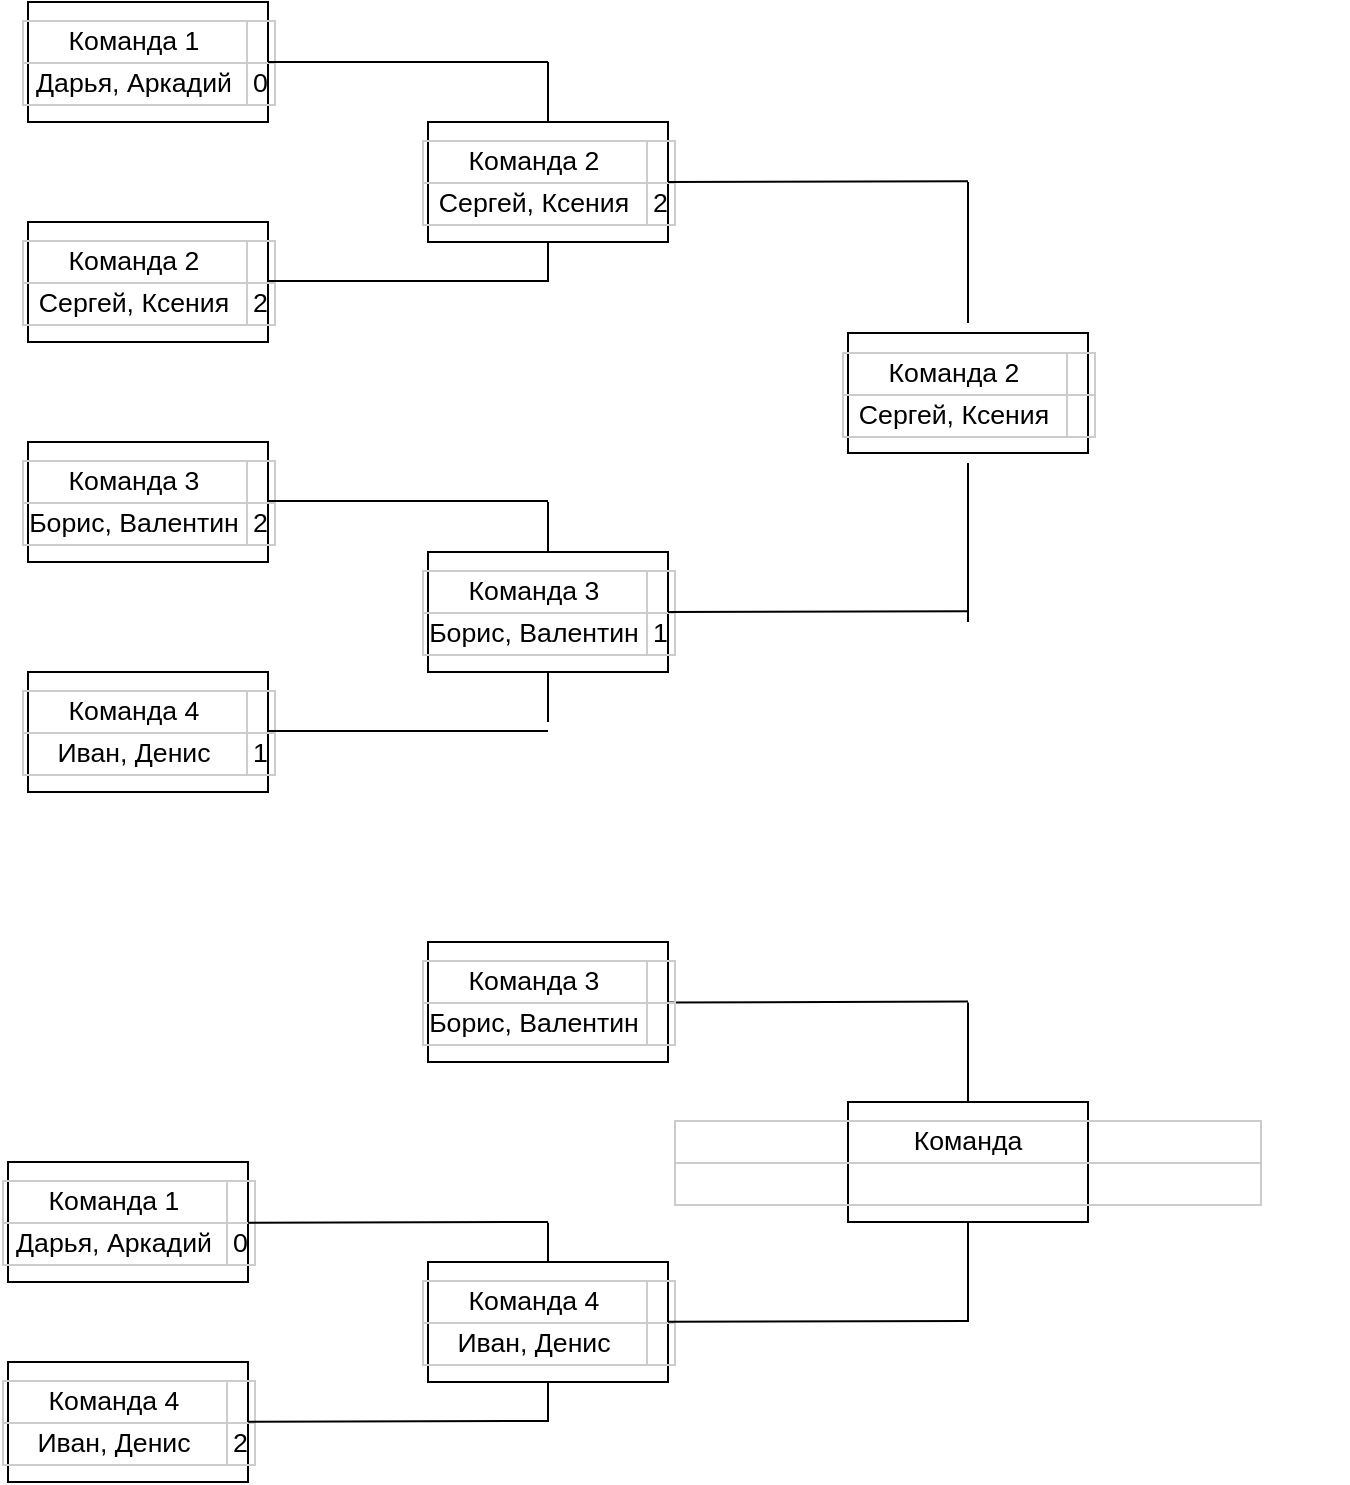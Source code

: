 <mxfile version="20.6.0" type="github">
  <diagram id="Yr7s-QWioUc8-iMmHpMV" name="Страница 1">
    <mxGraphModel dx="1673" dy="848" grid="1" gridSize="10" guides="1" tooltips="1" connect="1" arrows="1" fold="1" page="1" pageScale="1" pageWidth="827" pageHeight="1169" math="0" shadow="0">
      <root>
        <mxCell id="0" />
        <mxCell id="1" parent="0" />
        <mxCell id="2BTD2QdhYIqXiYjfE8cA-1" value="&lt;table style=&quot;table-layout:fixed;font-size:10pt;font-family:Arial;width:0px;border-collapse:collapse;border:none&quot; dir=&quot;ltr&quot; cellspacing=&quot;0&quot; cellpadding=&quot;0&quot; border=&quot;1&quot;&gt;&lt;colgroup&gt;&lt;col width=&quot;112&quot;&gt;&lt;col width=&quot;14&quot;&gt;&lt;/colgroup&gt;&lt;tbody&gt;&lt;tr style=&quot;height:21px;&quot;&gt;&lt;td data-sheets-value=&quot;{&amp;quot;1&amp;quot;:2,&amp;quot;2&amp;quot;:&amp;quot;Команда 1&amp;quot;}&quot; style=&quot;overflow:hidden;padding:2px 3px 2px 3px;vertical-align:bottom;&quot;&gt;Команда 1&lt;/td&gt;&lt;td style=&quot;overflow:hidden;padding:2px 3px 2px 3px;vertical-align:bottom;&quot;&gt;&lt;br&gt;&lt;/td&gt;&lt;/tr&gt;&lt;tr style=&quot;height:21px;&quot;&gt;&lt;td data-sheets-value=&quot;{&amp;quot;1&amp;quot;:2,&amp;quot;2&amp;quot;:&amp;quot;Дарья, Аркадий&amp;quot;}&quot; style=&quot;overflow:hidden;padding:2px 3px 2px 3px;vertical-align:bottom;&quot;&gt;Дарья, Аркадий&lt;/td&gt;&lt;td data-sheets-value=&quot;{&amp;quot;1&amp;quot;:3,&amp;quot;3&amp;quot;:0}&quot; style=&quot;overflow:hidden;padding:2px 3px 2px 3px;vertical-align:bottom;text-align:right;&quot;&gt;0&lt;/td&gt;&lt;/tr&gt;&lt;/tbody&gt;&lt;/table&gt;" style="rounded=0;whiteSpace=wrap;html=1;" parent="1" vertex="1">
          <mxGeometry x="230" y="250" width="120" height="60" as="geometry" />
        </mxCell>
        <mxCell id="2BTD2QdhYIqXiYjfE8cA-2" value="&lt;table style=&quot;table-layout:fixed;font-size:10pt;font-family:Arial;width:0px;border-collapse:collapse;border:none&quot; dir=&quot;ltr&quot; cellspacing=&quot;0&quot; cellpadding=&quot;0&quot; border=&quot;1&quot;&gt;&lt;colgroup&gt;&lt;col width=&quot;112&quot;&gt;&lt;col width=&quot;14&quot;&gt;&lt;/colgroup&gt;&lt;tbody&gt;&lt;tr style=&quot;height:21px;&quot;&gt;&lt;td data-sheets-value=&quot;{&amp;quot;1&amp;quot;:2,&amp;quot;2&amp;quot;:&amp;quot;Команда 2&amp;quot;}&quot; style=&quot;overflow:hidden;padding:2px 3px 2px 3px;vertical-align:bottom;&quot;&gt;Команда 2&lt;/td&gt;&lt;td style=&quot;overflow:hidden;padding:2px 3px 2px 3px;vertical-align:bottom;&quot;&gt;&lt;br&gt;&lt;/td&gt;&lt;/tr&gt;&lt;tr style=&quot;height:21px;&quot;&gt;&lt;td data-sheets-value=&quot;{&amp;quot;1&amp;quot;:2,&amp;quot;2&amp;quot;:&amp;quot;Сергей, Ксения&amp;quot;}&quot; style=&quot;overflow:hidden;padding:2px 3px 2px 3px;vertical-align:bottom;&quot;&gt;Сергей, Ксения&lt;/td&gt;&lt;td data-sheets-value=&quot;{&amp;quot;1&amp;quot;:3,&amp;quot;3&amp;quot;:2}&quot; style=&quot;overflow:hidden;padding:2px 3px 2px 3px;vertical-align:bottom;text-align:right;&quot;&gt;2&lt;/td&gt;&lt;/tr&gt;&lt;/tbody&gt;&lt;/table&gt;" style="rounded=0;whiteSpace=wrap;html=1;" parent="1" vertex="1">
          <mxGeometry x="230" y="360" width="120" height="60" as="geometry" />
        </mxCell>
        <mxCell id="2BTD2QdhYIqXiYjfE8cA-3" value="&lt;table style=&quot;table-layout:fixed;font-size:10pt;font-family:Arial;width:0px;border-collapse:collapse;border:none&quot; dir=&quot;ltr&quot; cellspacing=&quot;0&quot; cellpadding=&quot;0&quot; border=&quot;1&quot;&gt;&lt;colgroup&gt;&lt;col width=&quot;112&quot;&gt;&lt;col width=&quot;14&quot;&gt;&lt;/colgroup&gt;&lt;tbody&gt;&lt;tr style=&quot;height:21px;&quot;&gt;&lt;td data-sheets-value=&quot;{&amp;quot;1&amp;quot;:2,&amp;quot;2&amp;quot;:&amp;quot;Команда 3&amp;quot;}&quot; style=&quot;overflow:hidden;padding:2px 3px 2px 3px;vertical-align:bottom;&quot;&gt;Команда 3&lt;/td&gt;&lt;td style=&quot;overflow:hidden;padding:2px 3px 2px 3px;vertical-align:bottom;&quot;&gt;&lt;br&gt;&lt;/td&gt;&lt;/tr&gt;&lt;tr style=&quot;height:21px;&quot;&gt;&lt;td data-sheets-value=&quot;{&amp;quot;1&amp;quot;:2,&amp;quot;2&amp;quot;:&amp;quot;Борис, Валентин&amp;quot;}&quot; style=&quot;overflow:hidden;padding:2px 3px 2px 3px;vertical-align:bottom;&quot;&gt;Борис, Валентин&lt;/td&gt;&lt;td data-sheets-value=&quot;{&amp;quot;1&amp;quot;:3,&amp;quot;3&amp;quot;:2}&quot; style=&quot;overflow:hidden;padding:2px 3px 2px 3px;vertical-align:bottom;text-align:right;&quot;&gt;2&lt;/td&gt;&lt;/tr&gt;&lt;/tbody&gt;&lt;/table&gt;" style="rounded=0;whiteSpace=wrap;html=1;" parent="1" vertex="1">
          <mxGeometry x="230" y="470" width="120" height="60" as="geometry" />
        </mxCell>
        <mxCell id="2BTD2QdhYIqXiYjfE8cA-4" value="&lt;table style=&quot;table-layout:fixed;font-size:10pt;font-family:Arial;width:0px;border-collapse:collapse;border:none&quot; dir=&quot;ltr&quot; cellspacing=&quot;0&quot; cellpadding=&quot;0&quot; border=&quot;1&quot;&gt;&lt;colgroup&gt;&lt;col width=&quot;112&quot;&gt;&lt;col width=&quot;14&quot;&gt;&lt;/colgroup&gt;&lt;tbody&gt;&lt;tr style=&quot;height:21px;&quot;&gt;&lt;td data-sheets-value=&quot;{&amp;quot;1&amp;quot;:2,&amp;quot;2&amp;quot;:&amp;quot;Команда 4&amp;quot;}&quot; style=&quot;overflow:hidden;padding:2px 3px 2px 3px;vertical-align:bottom;&quot;&gt;Команда 4&lt;/td&gt;&lt;td style=&quot;overflow:hidden;padding:2px 3px 2px 3px;vertical-align:bottom;&quot;&gt;&lt;br&gt;&lt;/td&gt;&lt;/tr&gt;&lt;tr style=&quot;height:21px;&quot;&gt;&lt;td data-sheets-value=&quot;{&amp;quot;1&amp;quot;:2,&amp;quot;2&amp;quot;:&amp;quot;Иван, Денис&amp;quot;}&quot; style=&quot;overflow:hidden;padding:2px 3px 2px 3px;vertical-align:bottom;&quot;&gt;Иван, Денис&lt;/td&gt;&lt;td data-sheets-value=&quot;{&amp;quot;1&amp;quot;:3,&amp;quot;3&amp;quot;:1}&quot; style=&quot;overflow:hidden;padding:2px 3px 2px 3px;vertical-align:bottom;text-align:right;&quot;&gt;1&lt;/td&gt;&lt;/tr&gt;&lt;/tbody&gt;&lt;/table&gt;" style="rounded=0;whiteSpace=wrap;html=1;" parent="1" vertex="1">
          <mxGeometry x="230" y="585" width="120" height="60" as="geometry" />
        </mxCell>
        <mxCell id="2BTD2QdhYIqXiYjfE8cA-5" value="" style="endArrow=none;html=1;rounded=0;exitX=1;exitY=0.5;exitDx=0;exitDy=0;" parent="1" source="2BTD2QdhYIqXiYjfE8cA-1" edge="1">
          <mxGeometry width="50" height="50" relative="1" as="geometry">
            <mxPoint x="450" y="280" as="sourcePoint" />
            <mxPoint x="490" y="280" as="targetPoint" />
          </mxGeometry>
        </mxCell>
        <mxCell id="2BTD2QdhYIqXiYjfE8cA-6" value="" style="endArrow=none;html=1;rounded=0;exitX=1;exitY=0.5;exitDx=0;exitDy=0;" parent="1" edge="1">
          <mxGeometry width="50" height="50" relative="1" as="geometry">
            <mxPoint x="350" y="614.5" as="sourcePoint" />
            <mxPoint x="490" y="614.5" as="targetPoint" />
          </mxGeometry>
        </mxCell>
        <mxCell id="2BTD2QdhYIqXiYjfE8cA-7" value="" style="endArrow=none;html=1;rounded=0;exitX=1;exitY=0.5;exitDx=0;exitDy=0;" parent="1" edge="1">
          <mxGeometry width="50" height="50" relative="1" as="geometry">
            <mxPoint x="350" y="499.5" as="sourcePoint" />
            <mxPoint x="490" y="499.5" as="targetPoint" />
          </mxGeometry>
        </mxCell>
        <mxCell id="2BTD2QdhYIqXiYjfE8cA-8" value="" style="endArrow=none;html=1;rounded=0;exitX=1;exitY=0.5;exitDx=0;exitDy=0;" parent="1" edge="1">
          <mxGeometry width="50" height="50" relative="1" as="geometry">
            <mxPoint x="350" y="389.5" as="sourcePoint" />
            <mxPoint x="490" y="389.5" as="targetPoint" />
          </mxGeometry>
        </mxCell>
        <mxCell id="2BTD2QdhYIqXiYjfE8cA-9" value="&lt;table style=&quot;table-layout:fixed;font-size:10pt;font-family:Arial;width:0px;border-collapse:collapse;border:none&quot; dir=&quot;ltr&quot; cellspacing=&quot;0&quot; cellpadding=&quot;0&quot; border=&quot;1&quot;&gt;&lt;colgroup&gt;&lt;col width=&quot;112&quot;&gt;&lt;col width=&quot;14&quot;&gt;&lt;/colgroup&gt;&lt;tbody&gt;&lt;tr style=&quot;height:21px;&quot;&gt;&lt;td data-sheets-value=&quot;{&amp;quot;1&amp;quot;:2,&amp;quot;2&amp;quot;:&amp;quot;Команда 2&amp;quot;}&quot; style=&quot;overflow:hidden;padding:2px 3px 2px 3px;vertical-align:bottom;&quot;&gt;Команда 2&lt;/td&gt;&lt;td style=&quot;overflow:hidden;padding:2px 3px 2px 3px;vertical-align:bottom;&quot;&gt;&lt;br&gt;&lt;/td&gt;&lt;/tr&gt;&lt;tr style=&quot;height:21px;&quot;&gt;&lt;td data-sheets-value=&quot;{&amp;quot;1&amp;quot;:2,&amp;quot;2&amp;quot;:&amp;quot;Сергей, Ксения&amp;quot;}&quot; style=&quot;overflow:hidden;padding:2px 3px 2px 3px;vertical-align:bottom;&quot;&gt;Сергей, Ксения&lt;/td&gt;&lt;td data-sheets-value=&quot;{&amp;quot;1&amp;quot;:3,&amp;quot;3&amp;quot;:2}&quot; style=&quot;overflow:hidden;padding:2px 3px 2px 3px;vertical-align:bottom;text-align:right;&quot;&gt;2&lt;br&gt;&lt;/td&gt;&lt;/tr&gt;&lt;/tbody&gt;&lt;/table&gt;" style="rounded=0;whiteSpace=wrap;html=1;" parent="1" vertex="1">
          <mxGeometry x="430" y="310" width="120" height="60" as="geometry" />
        </mxCell>
        <mxCell id="2BTD2QdhYIqXiYjfE8cA-10" value="&lt;table style=&quot;table-layout:fixed;font-size:10pt;font-family:Arial;width:0px;border-collapse:collapse;border:none&quot; dir=&quot;ltr&quot; cellspacing=&quot;0&quot; cellpadding=&quot;0&quot; border=&quot;1&quot;&gt;&lt;colgroup&gt;&lt;col width=&quot;112&quot;&gt;&lt;col width=&quot;14&quot;&gt;&lt;/colgroup&gt;&lt;tbody&gt;&lt;tr style=&quot;height:21px;&quot;&gt;&lt;td data-sheets-value=&quot;{&amp;quot;1&amp;quot;:2,&amp;quot;2&amp;quot;:&amp;quot;Команда 3&amp;quot;}&quot; style=&quot;overflow:hidden;padding:2px 3px 2px 3px;vertical-align:bottom;&quot;&gt;Команда 3&lt;/td&gt;&lt;td style=&quot;overflow:hidden;padding:2px 3px 2px 3px;vertical-align:bottom;&quot;&gt;&lt;br&gt;&lt;/td&gt;&lt;/tr&gt;&lt;tr style=&quot;height:21px;&quot;&gt;&lt;td data-sheets-value=&quot;{&amp;quot;1&amp;quot;:2,&amp;quot;2&amp;quot;:&amp;quot;Борис, Валентин&amp;quot;}&quot; style=&quot;overflow:hidden;padding:2px 3px 2px 3px;vertical-align:bottom;&quot;&gt;Борис, Валентин&lt;/td&gt;&lt;td data-sheets-value=&quot;{&amp;quot;1&amp;quot;:3,&amp;quot;3&amp;quot;:2}&quot; style=&quot;overflow:hidden;padding:2px 3px 2px 3px;vertical-align:bottom;text-align:right;&quot;&gt;1&lt;br&gt;&lt;/td&gt;&lt;/tr&gt;&lt;/tbody&gt;&lt;/table&gt;" style="rounded=0;whiteSpace=wrap;html=1;" parent="1" vertex="1">
          <mxGeometry x="430" y="525" width="120" height="60" as="geometry" />
        </mxCell>
        <mxCell id="2BTD2QdhYIqXiYjfE8cA-11" value="" style="endArrow=none;html=1;rounded=0;entryX=0.5;entryY=1;entryDx=0;entryDy=0;" parent="1" target="2BTD2QdhYIqXiYjfE8cA-9" edge="1">
          <mxGeometry width="50" height="50" relative="1" as="geometry">
            <mxPoint x="490" y="390" as="sourcePoint" />
            <mxPoint x="520" y="440" as="targetPoint" />
          </mxGeometry>
        </mxCell>
        <mxCell id="2BTD2QdhYIqXiYjfE8cA-14" value="" style="endArrow=none;html=1;rounded=0;exitX=0.5;exitY=0;exitDx=0;exitDy=0;" parent="1" source="2BTD2QdhYIqXiYjfE8cA-9" edge="1">
          <mxGeometry width="50" height="50" relative="1" as="geometry">
            <mxPoint x="470" y="490" as="sourcePoint" />
            <mxPoint x="490" y="280" as="targetPoint" />
          </mxGeometry>
        </mxCell>
        <mxCell id="2BTD2QdhYIqXiYjfE8cA-15" value="" style="endArrow=none;html=1;rounded=0;entryX=0.5;entryY=0;entryDx=0;entryDy=0;" parent="1" edge="1" target="2BTD2QdhYIqXiYjfE8cA-10">
          <mxGeometry width="50" height="50" relative="1" as="geometry">
            <mxPoint x="490" y="500" as="sourcePoint" />
            <mxPoint x="490" y="520" as="targetPoint" />
          </mxGeometry>
        </mxCell>
        <mxCell id="2BTD2QdhYIqXiYjfE8cA-19" value="" style="endArrow=none;html=1;rounded=0;entryX=0.5;entryY=1;entryDx=0;entryDy=0;" parent="1" edge="1" target="2BTD2QdhYIqXiYjfE8cA-10">
          <mxGeometry width="50" height="50" relative="1" as="geometry">
            <mxPoint x="490" y="610" as="sourcePoint" />
            <mxPoint x="490" y="590" as="targetPoint" />
          </mxGeometry>
        </mxCell>
        <mxCell id="2BTD2QdhYIqXiYjfE8cA-22" value="" style="endArrow=none;html=1;rounded=0;exitX=1;exitY=0.5;exitDx=0;exitDy=0;" parent="1" source="2BTD2QdhYIqXiYjfE8cA-10" edge="1">
          <mxGeometry width="50" height="50" relative="1" as="geometry">
            <mxPoint x="560" y="554.58" as="sourcePoint" />
            <mxPoint x="700" y="554.58" as="targetPoint" />
          </mxGeometry>
        </mxCell>
        <mxCell id="2BTD2QdhYIqXiYjfE8cA-23" value="" style="endArrow=none;html=1;rounded=0;exitX=1;exitY=0.5;exitDx=0;exitDy=0;" parent="1" source="2BTD2QdhYIqXiYjfE8cA-9" edge="1">
          <mxGeometry width="50" height="50" relative="1" as="geometry">
            <mxPoint x="560" y="339.58" as="sourcePoint" />
            <mxPoint x="700" y="339.58" as="targetPoint" />
          </mxGeometry>
        </mxCell>
        <mxCell id="2BTD2QdhYIqXiYjfE8cA-24" value="&lt;table style=&quot;table-layout:fixed;font-size:10pt;font-family:Arial;width:0px;border-collapse:collapse;border:none&quot; dir=&quot;ltr&quot; cellspacing=&quot;0&quot; cellpadding=&quot;0&quot; border=&quot;1&quot;&gt;&lt;colgroup&gt;&lt;col width=&quot;112&quot;&gt;&lt;col width=&quot;14&quot;&gt;&lt;/colgroup&gt;&lt;tbody&gt;&lt;tr style=&quot;height:21px;&quot;&gt;&lt;td data-sheets-value=&quot;{&amp;quot;1&amp;quot;:2,&amp;quot;2&amp;quot;:&amp;quot;Команда 2&amp;quot;}&quot; style=&quot;overflow:hidden;padding:2px 3px 2px 3px;vertical-align:bottom;&quot;&gt;Команда 2&lt;/td&gt;&lt;td style=&quot;overflow:hidden;padding:2px 3px 2px 3px;vertical-align:bottom;&quot;&gt;&lt;br&gt;&lt;/td&gt;&lt;/tr&gt;&lt;tr style=&quot;height:21px;&quot;&gt;&lt;td data-sheets-value=&quot;{&amp;quot;1&amp;quot;:2,&amp;quot;2&amp;quot;:&amp;quot;Сергей, Ксения&amp;quot;}&quot; style=&quot;overflow:hidden;padding:2px 3px 2px 3px;vertical-align:bottom;&quot;&gt;Сергей, Ксения&lt;/td&gt;&lt;td data-sheets-value=&quot;{&amp;quot;1&amp;quot;:3,&amp;quot;3&amp;quot;:2}&quot; style=&quot;overflow:hidden;padding:2px 3px 2px 3px;vertical-align:bottom;text-align:right;&quot;&gt;&lt;br&gt;&lt;/td&gt;&lt;/tr&gt;&lt;/tbody&gt;&lt;/table&gt;" style="rounded=0;whiteSpace=wrap;html=1;" parent="1" vertex="1">
          <mxGeometry x="640" y="415.5" width="120" height="60" as="geometry" />
        </mxCell>
        <mxCell id="2BTD2QdhYIqXiYjfE8cA-25" value="" style="endArrow=none;html=1;rounded=0;" parent="1" edge="1">
          <mxGeometry width="50" height="50" relative="1" as="geometry">
            <mxPoint x="700" y="340" as="sourcePoint" />
            <mxPoint x="700" y="410.5" as="targetPoint" />
          </mxGeometry>
        </mxCell>
        <mxCell id="2BTD2QdhYIqXiYjfE8cA-26" value="" style="endArrow=none;html=1;rounded=0;" parent="1" edge="1">
          <mxGeometry width="50" height="50" relative="1" as="geometry">
            <mxPoint x="700" y="560" as="sourcePoint" />
            <mxPoint x="700" y="480.5" as="targetPoint" />
          </mxGeometry>
        </mxCell>
        <mxCell id="2BTD2QdhYIqXiYjfE8cA-27" value="&amp;nbsp;" style="text;whiteSpace=wrap;html=1;" parent="1" vertex="1">
          <mxGeometry x="850" y="290" width="40" height="40" as="geometry" />
        </mxCell>
        <mxCell id="2BTD2QdhYIqXiYjfE8cA-28" value="&lt;table style=&quot;table-layout:fixed;font-size:10pt;font-family:Arial;width:0px;border-collapse:collapse;border:none&quot; dir=&quot;ltr&quot; cellspacing=&quot;0&quot; cellpadding=&quot;0&quot; border=&quot;1&quot;&gt;&lt;colgroup&gt;&lt;col width=&quot;112&quot;&gt;&lt;col width=&quot;14&quot;&gt;&lt;/colgroup&gt;&lt;tbody&gt;&lt;tr style=&quot;height:21px;&quot;&gt;&lt;td data-sheets-value=&quot;{&amp;quot;1&amp;quot;:2,&amp;quot;2&amp;quot;:&amp;quot;Команда 1&amp;quot;}&quot; style=&quot;overflow:hidden;padding:2px 3px 2px 3px;vertical-align:bottom;&quot;&gt;Команда 1&lt;/td&gt;&lt;td style=&quot;overflow:hidden;padding:2px 3px 2px 3px;vertical-align:bottom;&quot;&gt;&lt;br&gt;&lt;/td&gt;&lt;/tr&gt;&lt;tr style=&quot;height:21px;&quot;&gt;&lt;td data-sheets-value=&quot;{&amp;quot;1&amp;quot;:2,&amp;quot;2&amp;quot;:&amp;quot;Дарья, Аркадий&amp;quot;}&quot; style=&quot;overflow:hidden;padding:2px 3px 2px 3px;vertical-align:bottom;&quot;&gt;Дарья, Аркадий&lt;/td&gt;&lt;td data-sheets-value=&quot;{&amp;quot;1&amp;quot;:3,&amp;quot;3&amp;quot;:0}&quot; style=&quot;overflow:hidden;padding:2px 3px 2px 3px;vertical-align:bottom;text-align:right;&quot;&gt;0&lt;br&gt;&lt;/td&gt;&lt;/tr&gt;&lt;/tbody&gt;&lt;/table&gt;" style="rounded=0;whiteSpace=wrap;html=1;" parent="1" vertex="1">
          <mxGeometry x="220" y="830" width="120" height="60" as="geometry" />
        </mxCell>
        <mxCell id="2BTD2QdhYIqXiYjfE8cA-29" value="&lt;table style=&quot;table-layout:fixed;font-size:10pt;font-family:Arial;width:0px;border-collapse:collapse;border:none&quot; dir=&quot;ltr&quot; cellspacing=&quot;0&quot; cellpadding=&quot;0&quot; border=&quot;1&quot;&gt;&lt;colgroup&gt;&lt;col width=&quot;112&quot;&gt;&lt;col width=&quot;14&quot;&gt;&lt;/colgroup&gt;&lt;tbody&gt;&lt;tr style=&quot;height:21px;&quot;&gt;&lt;td data-sheets-value=&quot;{&amp;quot;1&amp;quot;:2,&amp;quot;2&amp;quot;:&amp;quot;Команда 4&amp;quot;}&quot; style=&quot;overflow:hidden;padding:2px 3px 2px 3px;vertical-align:bottom;&quot;&gt;Команда 4&lt;/td&gt;&lt;td style=&quot;overflow:hidden;padding:2px 3px 2px 3px;vertical-align:bottom;&quot;&gt;&lt;br&gt;&lt;/td&gt;&lt;/tr&gt;&lt;tr style=&quot;height:21px;&quot;&gt;&lt;td data-sheets-value=&quot;{&amp;quot;1&amp;quot;:2,&amp;quot;2&amp;quot;:&amp;quot;Иван, Денис&amp;quot;}&quot; style=&quot;overflow:hidden;padding:2px 3px 2px 3px;vertical-align:bottom;&quot;&gt;Иван, Денис&lt;/td&gt;&lt;td data-sheets-value=&quot;{&amp;quot;1&amp;quot;:3,&amp;quot;3&amp;quot;:1}&quot; style=&quot;overflow:hidden;padding:2px 3px 2px 3px;vertical-align:bottom;text-align:right;&quot;&gt;2&lt;br&gt;&lt;/td&gt;&lt;/tr&gt;&lt;/tbody&gt;&lt;/table&gt;" style="rounded=0;whiteSpace=wrap;html=1;" parent="1" vertex="1">
          <mxGeometry x="220" y="930" width="120" height="60" as="geometry" />
        </mxCell>
        <mxCell id="2BTD2QdhYIqXiYjfE8cA-30" value="" style="endArrow=none;html=1;rounded=0;exitX=1;exitY=0.5;exitDx=0;exitDy=0;" parent="1" edge="1">
          <mxGeometry width="50" height="50" relative="1" as="geometry">
            <mxPoint x="340" y="959.92" as="sourcePoint" />
            <mxPoint x="490" y="959.5" as="targetPoint" />
          </mxGeometry>
        </mxCell>
        <mxCell id="2BTD2QdhYIqXiYjfE8cA-31" value="" style="endArrow=none;html=1;rounded=0;exitX=1;exitY=0.5;exitDx=0;exitDy=0;" parent="1" edge="1">
          <mxGeometry width="50" height="50" relative="1" as="geometry">
            <mxPoint x="340" y="860.42" as="sourcePoint" />
            <mxPoint x="490" y="860" as="targetPoint" />
          </mxGeometry>
        </mxCell>
        <mxCell id="2BTD2QdhYIqXiYjfE8cA-33" value="" style="endArrow=none;html=1;rounded=0;" parent="1" edge="1">
          <mxGeometry width="50" height="50" relative="1" as="geometry">
            <mxPoint x="490" y="860.42" as="sourcePoint" />
            <mxPoint x="490" y="890" as="targetPoint" />
          </mxGeometry>
        </mxCell>
        <mxCell id="2BTD2QdhYIqXiYjfE8cA-34" value="" style="endArrow=none;html=1;rounded=0;entryX=0.5;entryY=1;entryDx=0;entryDy=0;" parent="1" edge="1" target="2BTD2QdhYIqXiYjfE8cA-35">
          <mxGeometry width="50" height="50" relative="1" as="geometry">
            <mxPoint x="490" y="960" as="sourcePoint" />
            <mxPoint x="490" y="950" as="targetPoint" />
          </mxGeometry>
        </mxCell>
        <mxCell id="2BTD2QdhYIqXiYjfE8cA-35" value="&lt;table style=&quot;table-layout:fixed;font-size:10pt;font-family:Arial;width:0px;border-collapse:collapse;border:none&quot; dir=&quot;ltr&quot; cellspacing=&quot;0&quot; cellpadding=&quot;0&quot; border=&quot;1&quot;&gt;&lt;colgroup&gt;&lt;col width=&quot;112&quot;&gt;&lt;col width=&quot;14&quot;&gt;&lt;/colgroup&gt;&lt;tbody&gt;&lt;tr style=&quot;height:21px;&quot;&gt;&lt;td data-sheets-value=&quot;{&amp;quot;1&amp;quot;:2,&amp;quot;2&amp;quot;:&amp;quot;Команда 4&amp;quot;}&quot; style=&quot;overflow:hidden;padding:2px 3px 2px 3px;vertical-align:bottom;&quot;&gt;Команда 4&lt;/td&gt;&lt;td style=&quot;overflow:hidden;padding:2px 3px 2px 3px;vertical-align:bottom;&quot;&gt;&lt;br&gt;&lt;/td&gt;&lt;/tr&gt;&lt;tr style=&quot;height:21px;&quot;&gt;&lt;td data-sheets-value=&quot;{&amp;quot;1&amp;quot;:2,&amp;quot;2&amp;quot;:&amp;quot;Иван, Денис&amp;quot;}&quot; style=&quot;overflow:hidden;padding:2px 3px 2px 3px;vertical-align:bottom;&quot;&gt;Иван, Денис&lt;/td&gt;&lt;td data-sheets-value=&quot;{&amp;quot;1&amp;quot;:3,&amp;quot;3&amp;quot;:1}&quot; style=&quot;overflow:hidden;padding:2px 3px 2px 3px;vertical-align:bottom;text-align:right;&quot;&gt;&lt;br&gt;&lt;/td&gt;&lt;/tr&gt;&lt;/tbody&gt;&lt;/table&gt;" style="rounded=0;whiteSpace=wrap;html=1;" parent="1" vertex="1">
          <mxGeometry x="430" y="880" width="120" height="60" as="geometry" />
        </mxCell>
        <mxCell id="8VfVcRuJm2VkB9UWDhTg-1" value="&amp;nbsp;" style="text;whiteSpace=wrap;html=1;" vertex="1" parent="1">
          <mxGeometry x="430" y="900" width="40" height="40" as="geometry" />
        </mxCell>
        <mxCell id="8VfVcRuJm2VkB9UWDhTg-3" value="" style="endArrow=none;html=1;rounded=0;exitX=1;exitY=0.5;exitDx=0;exitDy=0;" edge="1" parent="1">
          <mxGeometry width="50" height="50" relative="1" as="geometry">
            <mxPoint x="550" y="909.92" as="sourcePoint" />
            <mxPoint x="700" y="909.5" as="targetPoint" />
          </mxGeometry>
        </mxCell>
        <mxCell id="8VfVcRuJm2VkB9UWDhTg-4" value="" style="endArrow=none;html=1;rounded=0;exitX=1;exitY=0.5;exitDx=0;exitDy=0;" edge="1" parent="1">
          <mxGeometry width="50" height="50" relative="1" as="geometry">
            <mxPoint x="550" y="750.21" as="sourcePoint" />
            <mxPoint x="700" y="749.79" as="targetPoint" />
          </mxGeometry>
        </mxCell>
        <mxCell id="8VfVcRuJm2VkB9UWDhTg-5" value="" style="endArrow=none;html=1;rounded=0;entryX=0.5;entryY=0;entryDx=0;entryDy=0;" edge="1" parent="1" target="8VfVcRuJm2VkB9UWDhTg-7">
          <mxGeometry width="50" height="50" relative="1" as="geometry">
            <mxPoint x="700" y="750.21" as="sourcePoint" />
            <mxPoint x="700" y="780" as="targetPoint" />
          </mxGeometry>
        </mxCell>
        <mxCell id="8VfVcRuJm2VkB9UWDhTg-6" value="" style="endArrow=none;html=1;rounded=0;entryX=0.5;entryY=1;entryDx=0;entryDy=0;" edge="1" parent="1" target="8VfVcRuJm2VkB9UWDhTg-7">
          <mxGeometry width="50" height="50" relative="1" as="geometry">
            <mxPoint x="700" y="910" as="sourcePoint" />
            <mxPoint x="700" y="890.71" as="targetPoint" />
          </mxGeometry>
        </mxCell>
        <mxCell id="8VfVcRuJm2VkB9UWDhTg-7" value="&lt;table style=&quot;table-layout:fixed;font-size:10pt;font-family:Arial;width:0px;border-collapse:collapse;border:none&quot; dir=&quot;ltr&quot; cellspacing=&quot;0&quot; cellpadding=&quot;0&quot; border=&quot;1&quot;&gt;&lt;colgroup&gt;&lt;col width=&quot;293&quot;&gt;&lt;/colgroup&gt;&lt;tbody&gt;&lt;tr style=&quot;height:21px;&quot;&gt;&lt;td data-sheets-value=&quot;{&amp;quot;1&amp;quot;:2,&amp;quot;2&amp;quot;:&amp;quot;Команда 2&amp;quot;}&quot; style=&quot;overflow:hidden;padding:2px 3px 2px 3px;vertical-align:bottom;&quot;&gt;Команда &lt;br&gt;&lt;/td&gt;&lt;/tr&gt;&lt;tr style=&quot;height:21px;&quot;&gt;&lt;td data-sheets-value=&quot;{&amp;quot;1&amp;quot;:2,&amp;quot;2&amp;quot;:&amp;quot;Сергей, Ксения&amp;quot;}&quot; style=&quot;overflow:hidden;padding:2px 3px 2px 3px;vertical-align:bottom;&quot;&gt;&lt;br&gt;&lt;/td&gt;&lt;/tr&gt;&lt;/tbody&gt;&lt;/table&gt;&lt;style type=&quot;text/css&quot;&gt;td {border: 1px solid #cccccc;}br {mso-data-placement:same-cell;}&lt;/style&gt;" style="rounded=0;whiteSpace=wrap;html=1;" vertex="1" parent="1">
          <mxGeometry x="640" y="800" width="120" height="60" as="geometry" />
        </mxCell>
        <mxCell id="8VfVcRuJm2VkB9UWDhTg-8" value="&amp;nbsp;" style="text;whiteSpace=wrap;html=1;" vertex="1" parent="1">
          <mxGeometry x="390" y="620" width="40" height="40" as="geometry" />
        </mxCell>
        <mxCell id="8VfVcRuJm2VkB9UWDhTg-13" value="&lt;table style=&quot;table-layout:fixed;font-size:10pt;font-family:Arial;width:0px;border-collapse:collapse;border:none&quot; dir=&quot;ltr&quot; cellspacing=&quot;0&quot; cellpadding=&quot;0&quot; border=&quot;1&quot;&gt;&lt;colgroup&gt;&lt;col width=&quot;112&quot;&gt;&lt;col width=&quot;14&quot;&gt;&lt;/colgroup&gt;&lt;tbody&gt;&lt;tr style=&quot;height:21px;&quot;&gt;&lt;td data-sheets-value=&quot;{&amp;quot;1&amp;quot;:2,&amp;quot;2&amp;quot;:&amp;quot;Команда 3&amp;quot;}&quot; style=&quot;overflow:hidden;padding:2px 3px 2px 3px;vertical-align:bottom;&quot;&gt;Команда 3&lt;/td&gt;&lt;td style=&quot;overflow:hidden;padding:2px 3px 2px 3px;vertical-align:bottom;&quot;&gt;&lt;br&gt;&lt;/td&gt;&lt;/tr&gt;&lt;tr style=&quot;height:21px;&quot;&gt;&lt;td data-sheets-value=&quot;{&amp;quot;1&amp;quot;:2,&amp;quot;2&amp;quot;:&amp;quot;Борис, Валентин&amp;quot;}&quot; style=&quot;overflow:hidden;padding:2px 3px 2px 3px;vertical-align:bottom;&quot;&gt;Борис, Валентин&lt;/td&gt;&lt;td data-sheets-value=&quot;{&amp;quot;1&amp;quot;:3,&amp;quot;3&amp;quot;:2}&quot; style=&quot;overflow:hidden;padding:2px 3px 2px 3px;vertical-align:bottom;text-align:right;&quot;&gt;&lt;br&gt;&lt;/td&gt;&lt;/tr&gt;&lt;/tbody&gt;&lt;/table&gt;" style="rounded=0;whiteSpace=wrap;html=1;" vertex="1" parent="1">
          <mxGeometry x="430" y="720" width="120" height="60" as="geometry" />
        </mxCell>
      </root>
    </mxGraphModel>
  </diagram>
</mxfile>
